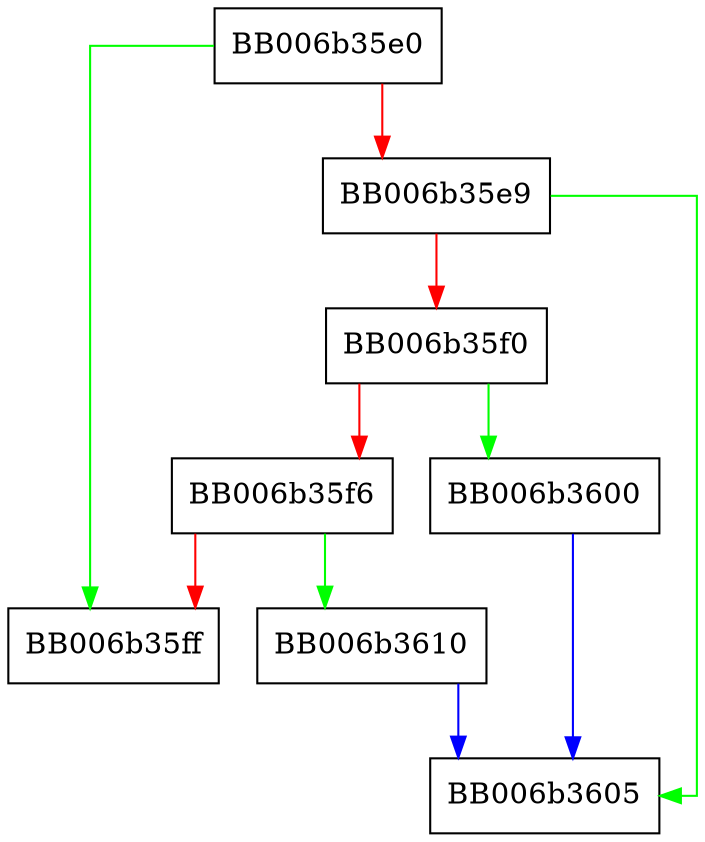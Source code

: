 digraph sm2_to_SubjectPublicKeyInfo_pem_does_selection {
  node [shape="box"];
  graph [splines=ortho];
  BB006b35e0 -> BB006b35ff [color="green"];
  BB006b35e0 -> BB006b35e9 [color="red"];
  BB006b35e9 -> BB006b3605 [color="green"];
  BB006b35e9 -> BB006b35f0 [color="red"];
  BB006b35f0 -> BB006b3600 [color="green"];
  BB006b35f0 -> BB006b35f6 [color="red"];
  BB006b35f6 -> BB006b3610 [color="green"];
  BB006b35f6 -> BB006b35ff [color="red"];
  BB006b3600 -> BB006b3605 [color="blue"];
  BB006b3610 -> BB006b3605 [color="blue"];
}